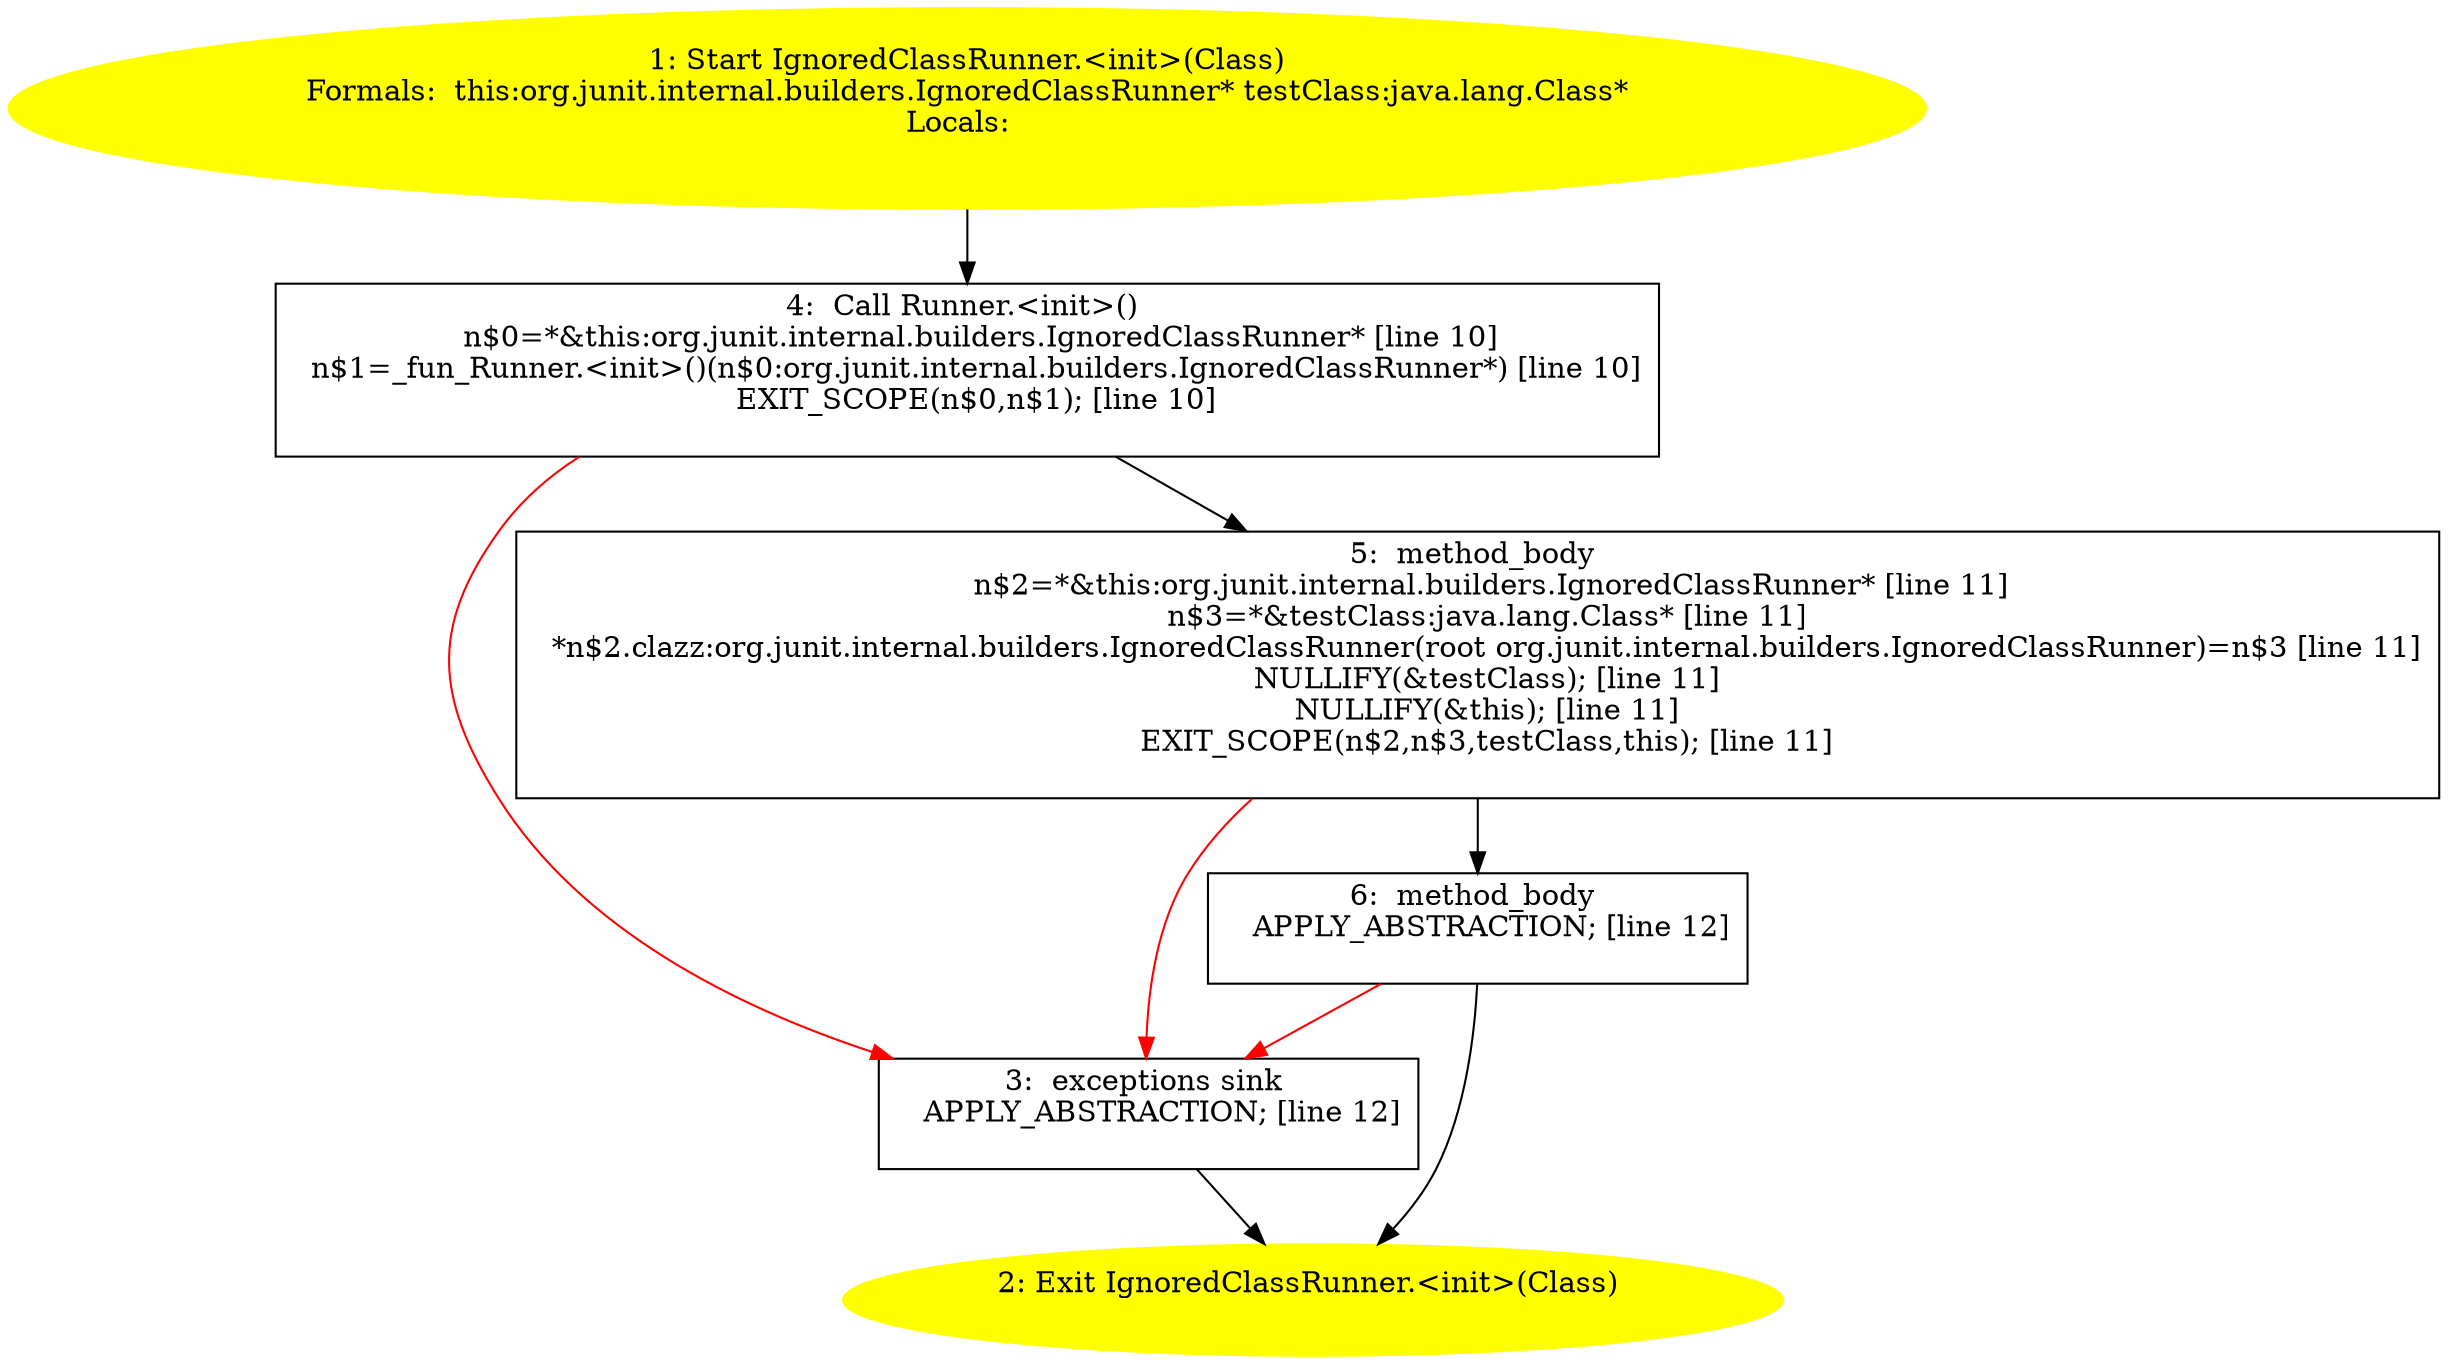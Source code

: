 /* @generated */
digraph cfg {
"org.junit.internal.builders.IgnoredClassRunner.<init>(java.lang.Class).6704eaccb1dc1c913d5a2265f39c6b06_1" [label="1: Start IgnoredClassRunner.<init>(Class)\nFormals:  this:org.junit.internal.builders.IgnoredClassRunner* testClass:java.lang.Class*\nLocals:  \n  " color=yellow style=filled]
	

	 "org.junit.internal.builders.IgnoredClassRunner.<init>(java.lang.Class).6704eaccb1dc1c913d5a2265f39c6b06_1" -> "org.junit.internal.builders.IgnoredClassRunner.<init>(java.lang.Class).6704eaccb1dc1c913d5a2265f39c6b06_4" ;
"org.junit.internal.builders.IgnoredClassRunner.<init>(java.lang.Class).6704eaccb1dc1c913d5a2265f39c6b06_2" [label="2: Exit IgnoredClassRunner.<init>(Class) \n  " color=yellow style=filled]
	

"org.junit.internal.builders.IgnoredClassRunner.<init>(java.lang.Class).6704eaccb1dc1c913d5a2265f39c6b06_3" [label="3:  exceptions sink \n   APPLY_ABSTRACTION; [line 12]\n " shape="box"]
	

	 "org.junit.internal.builders.IgnoredClassRunner.<init>(java.lang.Class).6704eaccb1dc1c913d5a2265f39c6b06_3" -> "org.junit.internal.builders.IgnoredClassRunner.<init>(java.lang.Class).6704eaccb1dc1c913d5a2265f39c6b06_2" ;
"org.junit.internal.builders.IgnoredClassRunner.<init>(java.lang.Class).6704eaccb1dc1c913d5a2265f39c6b06_4" [label="4:  Call Runner.<init>() \n   n$0=*&this:org.junit.internal.builders.IgnoredClassRunner* [line 10]\n  n$1=_fun_Runner.<init>()(n$0:org.junit.internal.builders.IgnoredClassRunner*) [line 10]\n  EXIT_SCOPE(n$0,n$1); [line 10]\n " shape="box"]
	

	 "org.junit.internal.builders.IgnoredClassRunner.<init>(java.lang.Class).6704eaccb1dc1c913d5a2265f39c6b06_4" -> "org.junit.internal.builders.IgnoredClassRunner.<init>(java.lang.Class).6704eaccb1dc1c913d5a2265f39c6b06_5" ;
	 "org.junit.internal.builders.IgnoredClassRunner.<init>(java.lang.Class).6704eaccb1dc1c913d5a2265f39c6b06_4" -> "org.junit.internal.builders.IgnoredClassRunner.<init>(java.lang.Class).6704eaccb1dc1c913d5a2265f39c6b06_3" [color="red" ];
"org.junit.internal.builders.IgnoredClassRunner.<init>(java.lang.Class).6704eaccb1dc1c913d5a2265f39c6b06_5" [label="5:  method_body \n   n$2=*&this:org.junit.internal.builders.IgnoredClassRunner* [line 11]\n  n$3=*&testClass:java.lang.Class* [line 11]\n  *n$2.clazz:org.junit.internal.builders.IgnoredClassRunner(root org.junit.internal.builders.IgnoredClassRunner)=n$3 [line 11]\n  NULLIFY(&testClass); [line 11]\n  NULLIFY(&this); [line 11]\n  EXIT_SCOPE(n$2,n$3,testClass,this); [line 11]\n " shape="box"]
	

	 "org.junit.internal.builders.IgnoredClassRunner.<init>(java.lang.Class).6704eaccb1dc1c913d5a2265f39c6b06_5" -> "org.junit.internal.builders.IgnoredClassRunner.<init>(java.lang.Class).6704eaccb1dc1c913d5a2265f39c6b06_6" ;
	 "org.junit.internal.builders.IgnoredClassRunner.<init>(java.lang.Class).6704eaccb1dc1c913d5a2265f39c6b06_5" -> "org.junit.internal.builders.IgnoredClassRunner.<init>(java.lang.Class).6704eaccb1dc1c913d5a2265f39c6b06_3" [color="red" ];
"org.junit.internal.builders.IgnoredClassRunner.<init>(java.lang.Class).6704eaccb1dc1c913d5a2265f39c6b06_6" [label="6:  method_body \n   APPLY_ABSTRACTION; [line 12]\n " shape="box"]
	

	 "org.junit.internal.builders.IgnoredClassRunner.<init>(java.lang.Class).6704eaccb1dc1c913d5a2265f39c6b06_6" -> "org.junit.internal.builders.IgnoredClassRunner.<init>(java.lang.Class).6704eaccb1dc1c913d5a2265f39c6b06_2" ;
	 "org.junit.internal.builders.IgnoredClassRunner.<init>(java.lang.Class).6704eaccb1dc1c913d5a2265f39c6b06_6" -> "org.junit.internal.builders.IgnoredClassRunner.<init>(java.lang.Class).6704eaccb1dc1c913d5a2265f39c6b06_3" [color="red" ];
}
